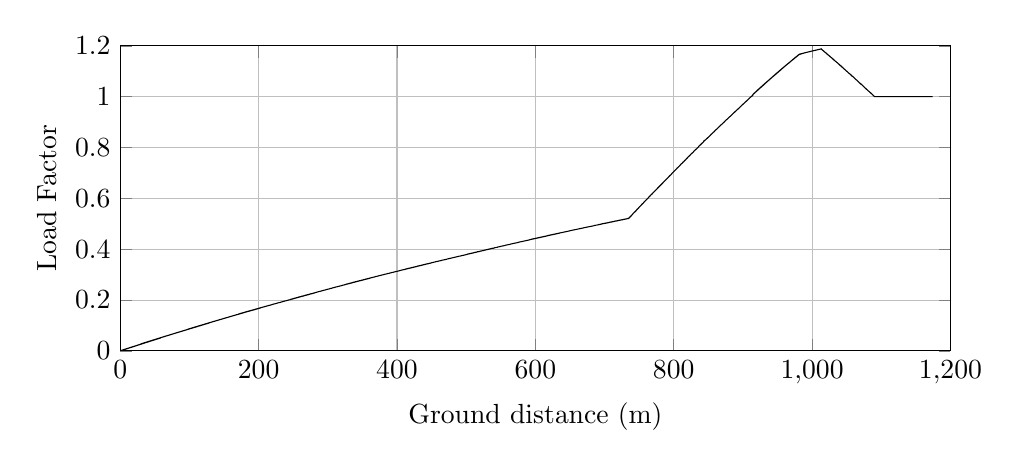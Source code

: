 %LoadFactor_vs_GroundDistance
\begin{tikzpicture}

\begin{axis}[
width=\textwidth,
height=0.45\textwidth,
scaled ticks=false, tick label style={/pgf/number format/fixed},
xmin=0.0,
xmax=1200,
xlabel={Ground distance (m)},
xmajorgrids,
ymin=0.0,
ymax=1.2,
ylabel={Load Factor },
ytick={0,0.2,0.4,0.6,0.8,1,1.2},
ymajorgrids,
legend style={at={(1.03,0.5)},anchor=west,draw=black,fill=white,legend cell align=left}
]

\addplot [
color=black,
solid
]
table[row sep=crcr]{
1.373E-8	1.272E-11\\
1.749E-7	1.62E-10\\
1.441E-6	1.335E-9\\
6.603E-5	6.117E-8\\
2.274E-4	2.107E-7\\
4.875E-4	4.516E-7\\
8.442E-4	7.82E-7\\
0.001	1.203E-6\\
0.002	1.712E-6\\
0.002	2.306E-6\\
0.003	2.991E-6\\
0.004	3.746E-6\\
0.005	4.606E-6\\
0.006	5.55E-6\\
0.007	6.587E-6\\
0.008	7.723E-6\\
0.01	8.952E-6\\
0.011	1.028E-5\\
0.013	1.169E-5\\
0.014	1.315E-5\\
0.016	1.474E-5\\
0.018	1.642E-5\\
0.02	1.817E-5\\
0.022	2.005E-5\\
0.024	2.201E-5\\
0.026	2.404E-5\\
0.028	2.618E-5\\
0.031	2.841E-5\\
0.033	3.07E-5\\
0.036	3.31E-5\\
0.038	3.559E-5\\
0.041	3.813E-5\\
0.044	4.077E-5\\
0.047	4.353E-5\\
0.05	4.642E-5\\
0.053	4.937E-5\\
0.057	5.245E-5\\
0.06	5.556E-5\\
0.063	5.88E-5\\
0.067	6.216E-5\\
0.071	6.56E-5\\
0.075	6.912E-5\\
0.079	7.275E-5\\
0.083	7.642E-5\\
0.087	8.02E-5\\
0.091	8.413E-5\\
0.095	8.815E-5\\
0.1	9.225E-5\\
0.104	9.642E-5\\
0.109	1.007E-4\\
0.114	1.051E-4\\
0.118	1.096E-4\\
0.123	1.142E-4\\
0.128	1.188E-4\\
0.133	1.235E-4\\
0.139	1.283E-4\\
0.144	1.334E-4\\
0.15	1.385E-4\\
0.155	1.436E-4\\
0.161	1.488E-4\\
0.167	1.543E-4\\
0.172	1.597E-4\\
0.178	1.653E-4\\
0.185	1.71E-4\\
0.191	1.768E-4\\
0.197	1.826E-4\\
0.204	1.884E-4\\
0.21	1.946E-4\\
0.217	2.008E-4\\
0.224	2.07E-4\\
0.23	2.133E-4\\
0.237	2.198E-4\\
0.244	2.264E-4\\
0.252	2.33E-4\\
0.259	2.399E-4\\
0.266	2.467E-4\\
0.274	2.536E-4\\
0.282	2.607E-4\\
0.289	2.679E-4\\
0.297	2.754E-4\\
0.305	2.828E-4\\
0.314	2.904E-4\\
0.322	2.981E-4\\
0.331	3.06E-4\\
0.339	3.137E-4\\
0.348	3.217E-4\\
0.356	3.298E-4\\
0.365	3.381E-4\\
0.374	3.464E-4\\
0.384	3.549E-4\\
0.393	3.634E-4\\
0.402	3.721E-4\\
0.412	3.809E-4\\
0.421	3.899E-4\\
0.431	3.988E-4\\
0.441	4.08E-4\\
0.451	4.174E-4\\
0.461	4.268E-4\\
0.472	4.364E-4\\
0.482	4.459E-4\\
0.492	4.554E-4\\
0.503	4.652E-4\\
0.514	4.753E-4\\
0.524	4.852E-4\\
0.536	4.955E-4\\
0.547	5.058E-4\\
0.558	5.163E-4\\
0.569	5.267E-4\\
0.581	5.375E-4\\
0.592	5.48E-4\\
0.604	5.589E-4\\
0.616	5.699E-4\\
0.628	5.81E-4\\
0.64	5.924E-4\\
0.653	6.036E-4\\
0.665	6.151E-4\\
0.677	6.265E-4\\
0.69	6.383E-4\\
0.703	6.504E-4\\
0.716	6.622E-4\\
0.729	6.743E-4\\
0.742	6.865E-4\\
0.756	6.994E-4\\
0.77	7.117E-4\\
0.783	7.243E-4\\
0.797	7.369E-4\\
0.811	7.498E-4\\
0.825	7.629E-4\\
0.839	7.758E-4\\
0.853	7.889E-4\\
0.868	8.023E-4\\
0.882	8.158E-4\\
0.898	8.3E-4\\
0.913	8.445E-4\\
0.929	8.586E-4\\
0.944	8.727E-4\\
0.96	8.873E-4\\
0.976	9.02E-4\\
0.992	9.168E-4\\
1.008	9.317E-4\\
1.025	9.47E-4\\
1.041	9.618E-4\\
1.057	9.77E-4\\
1.074	9.922E-4\\
1.09	0.001\\
1.107	0.001\\
1.124	0.001\\
1.142	0.001\\
1.159	0.001\\
1.176	0.001\\
1.194	0.001\\
1.212	0.001\\
1.23	0.001\\
1.248	0.001\\
1.266	0.001\\
1.285	0.001\\
1.304	0.001\\
1.323	0.001\\
1.341	0.001\\
1.361	0.001\\
1.38	0.001\\
1.399	0.001\\
1.419	0.001\\
1.439	0.001\\
1.459	0.001\\
1.479	0.001\\
1.499	0.001\\
1.52	0.001\\
1.54	0.001\\
1.56	0.001\\
1.581	0.001\\
1.602	0.001\\
1.624	0.001\\
1.645	0.002\\
1.666	0.002\\
1.689	0.002\\
1.711	0.002\\
1.733	0.002\\
1.755	0.002\\
1.778	0.002\\
1.8	0.002\\
1.824	0.002\\
1.846	0.002\\
1.87	0.002\\
1.893	0.002\\
1.918	0.002\\
1.942	0.002\\
1.966	0.002\\
1.99	0.002\\
2.015	0.002\\
2.039	0.002\\
2.065	0.002\\
2.09	0.002\\
2.116	0.002\\
2.141	0.002\\
2.167	0.002\\
2.193	0.002\\
2.219	0.002\\
2.245	0.002\\
2.271	0.002\\
2.298	0.002\\
2.325	0.002\\
2.351	0.002\\
2.379	0.002\\
2.406	0.002\\
2.434	0.002\\
2.462	0.002\\
2.491	0.002\\
2.519	0.002\\
2.547	0.002\\
2.576	0.002\\
2.605	0.002\\
2.635	0.002\\
2.663	0.002\\
2.693	0.002\\
2.723	0.003\\
2.753	0.003\\
2.783	0.003\\
2.814	0.003\\
2.844	0.003\\
2.875	0.003\\
2.906	0.003\\
2.937	0.003\\
2.968	0.003\\
3.0	0.003\\
3.031	0.003\\
3.063	0.003\\
3.097	0.003\\
3.129	0.003\\
3.162	0.003\\
3.195	0.003\\
3.227	0.003\\
3.261	0.003\\
3.294	0.003\\
3.328	0.003\\
3.363	0.003\\
3.397	0.003\\
3.431	0.003\\
3.464	0.003\\
3.499	0.003\\
3.534	0.003\\
3.57	0.003\\
3.605	0.003\\
3.641	0.003\\
3.678	0.003\\
3.713	0.003\\
3.75	0.003\\
3.787	0.003\\
3.825	0.004\\
3.862	0.004\\
3.9	0.004\\
3.937	0.004\\
3.976	0.004\\
4.015	0.004\\
4.053	0.004\\
4.093	0.004\\
4.133	0.004\\
4.172	0.004\\
4.211	0.004\\
4.253	0.004\\
4.293	0.004\\
4.333	0.004\\
4.373	0.004\\
4.414	0.004\\
4.456	0.004\\
4.497	0.004\\
4.538	0.004\\
4.58	0.004\\
4.622	0.004\\
4.664	0.004\\
4.706	0.004\\
4.748	0.004\\
4.791	0.004\\
4.836	0.004\\
4.88	0.004\\
4.923	0.005\\
4.968	0.005\\
5.013	0.005\\
5.058	0.005\\
5.103	0.005\\
5.149	0.005\\
5.194	0.005\\
5.241	0.005\\
5.287	0.005\\
5.333	0.005\\
5.38	0.005\\
5.426	0.005\\
5.473	0.005\\
5.522	0.005\\
5.57	0.005\\
5.618	0.005\\
5.666	0.005\\
5.715	0.005\\
5.763	0.005\\
5.813	0.005\\
5.862	0.005\\
5.912	0.005\\
5.962	0.005\\
6.013	0.006\\
6.063	0.006\\
6.114	0.006\\
6.165	0.006\\
6.216	0.006\\
6.268	0.006\\
6.32	0.006\\
6.374	0.006\\
6.426	0.006\\
6.479	0.006\\
6.532	0.006\\
6.586	0.006\\
6.641	0.006\\
6.695	0.006\\
6.75	0.006\\
6.804	0.006\\
6.86	0.006\\
6.917	0.006\\
6.973	0.006\\
7.03	0.006\\
7.087	0.006\\
7.144	0.007\\
7.202	0.007\\
7.26	0.007\\
7.318	0.007\\
7.377	0.007\\
7.435	0.007\\
7.494	0.007\\
7.553	0.007\\
7.613	0.007\\
7.673	0.007\\
7.733	0.007\\
7.796	0.007\\
7.856	0.007\\
7.918	0.007\\
7.98	0.007\\
8.042	0.007\\
8.105	0.007\\
8.167	0.007\\
8.231	0.008\\
8.294	0.008\\
8.356	0.008\\
8.421	0.008\\
8.486	0.008\\
8.549	0.008\\
8.615	0.008\\
8.68	0.008\\
8.745	0.008\\
8.813	0.008\\
8.88	0.008\\
8.947	0.008\\
9.013	0.008\\
9.079	0.008\\
9.147	0.008\\
9.215	0.008\\
9.285	0.008\\
9.353	0.009\\
9.424	0.009\\
9.493	0.009\\
9.564	0.009\\
9.634	0.009\\
9.706	0.009\\
9.776	0.009\\
9.847	0.009\\
9.918	0.009\\
9.989	0.009\\
10.06	0.009\\
10.133	0.009\\
10.205	0.009\\
10.278	0.009\\
10.353	0.009\\
10.427	0.009\\
10.502	0.01\\
10.577	0.01\\
10.653	0.01\\
10.729	0.01\\
10.805	0.01\\
10.882	0.01\\
10.958	0.01\\
11.036	0.01\\
11.113	0.01\\
11.192	0.01\\
11.27	0.01\\
11.35	0.01\\
11.429	0.01\\
11.508	0.01\\
11.587	0.011\\
11.669	0.011\\
11.75	0.011\\
11.83	0.011\\
11.91	0.011\\
11.991	0.011\\
12.073	0.011\\
12.155	0.011\\
12.237	0.011\\
12.32	0.011\\
12.407	0.011\\
12.49	0.011\\
12.574	0.011\\
12.661	0.012\\
12.747	0.012\\
12.832	0.012\\
12.919	0.012\\
13.005	0.012\\
13.092	0.012\\
13.18	0.012\\
13.269	0.012\\
13.358	0.012\\
13.448	0.012\\
13.538	0.012\\
13.627	0.012\\
13.718	0.012\\
13.809	0.013\\
13.899	0.013\\
13.992	0.013\\
14.086	0.013\\
14.179	0.013\\
14.272	0.013\\
14.368	0.013\\
14.459	0.013\\
14.555	0.013\\
14.649	0.013\\
14.744	0.013\\
14.84	0.013\\
14.933	0.014\\
15.027	0.014\\
15.123	0.014\\
15.222	0.014\\
15.321	0.014\\
15.418	0.014\\
15.516	0.014\\
15.613	0.014\\
15.711	0.014\\
15.811	0.014\\
15.914	0.014\\
16.013	0.014\\
16.112	0.015\\
16.216	0.015\\
16.319	0.015\\
16.421	0.015\\
16.522	0.015\\
16.626	0.015\\
16.727	0.015\\
16.83	0.015\\
16.935	0.015\\
17.038	0.015\\
17.146	0.016\\
17.252	0.016\\
17.357	0.016\\
17.464	0.016\\
17.572	0.016\\
17.68	0.016\\
17.79	0.016\\
17.9	0.016\\
18.01	0.016\\
18.121	0.016\\
18.232	0.016\\
18.343	0.017\\
18.455	0.017\\
18.566	0.017\\
18.678	0.017\\
18.79	0.017\\
18.902	0.017\\
19.018	0.017\\
19.131	0.017\\
19.248	0.017\\
19.362	0.017\\
19.478	0.018\\
19.596	0.018\\
19.711	0.018\\
19.828	0.018\\
19.945	0.018\\
20.062	0.018\\
20.179	0.018\\
20.297	0.018\\
20.417	0.018\\
20.537	0.019\\
20.655	0.019\\
20.777	0.019\\
20.897	0.019\\
21.017	0.019\\
21.139	0.019\\
21.261	0.019\\
21.383	0.019\\
21.506	0.019\\
21.631	0.019\\
21.756	0.02\\
21.88	0.02\\
22.006	0.02\\
22.13	0.02\\
22.257	0.02\\
22.384	0.02\\
22.509	0.02\\
22.636	0.02\\
22.764	0.021\\
22.891	0.021\\
23.022	0.021\\
23.15	0.021\\
23.279	0.021\\
23.409	0.021\\
23.539	0.021\\
23.671	0.021\\
23.803	0.021\\
23.935	0.022\\
24.067	0.022\\
24.199	0.022\\
24.329	0.022\\
24.462	0.022\\
24.595	0.022\\
24.728	0.022\\
24.862	0.022\\
24.995	0.022\\
25.128	0.023\\
25.265	0.023\\
25.401	0.023\\
25.536	0.023\\
25.674	0.023\\
25.808	0.023\\
25.835	0.023\\
25.838	0.023\\
25.842	0.023\\
25.855	0.023\\
25.893	0.023\\
25.973	0.023\\
26.096	0.023\\
26.224	0.024\\
26.353	0.024\\
26.482	0.024\\
26.611	0.024\\
26.74	0.024\\
26.872	0.024\\
27.003	0.024\\
27.136	0.024\\
27.266	0.024\\
27.399	0.025\\
27.531	0.025\\
27.664	0.025\\
27.799	0.025\\
27.932	0.025\\
28.068	0.025\\
28.203	0.025\\
28.34	0.025\\
28.477	0.026\\
28.618	0.026\\
28.754	0.026\\
28.893	0.026\\
29.032	0.026\\
29.171	0.026\\
29.312	0.026\\
29.454	0.026\\
29.595	0.027\\
29.738	0.027\\
29.879	0.027\\
30.021	0.027\\
30.167	0.027\\
30.308	0.027\\
30.453	0.027\\
30.598	0.027\\
30.743	0.028\\
30.889	0.028\\
31.035	0.028\\
31.181	0.028\\
31.328	0.028\\
31.477	0.028\\
31.627	0.028\\
31.774	0.028\\
31.925	0.029\\
32.076	0.029\\
32.226	0.029\\
32.379	0.029\\
32.529	0.029\\
32.682	0.029\\
32.836	0.029\\
32.99	0.03\\
33.146	0.03\\
33.301	0.03\\
33.455	0.03\\
33.611	0.03\\
33.769	0.03\\
33.926	0.03\\
34.084	0.031\\
34.242	0.031\\
34.403	0.031\\
34.562	0.031\\
34.722	0.031\\
34.881	0.031\\
35.041	0.031\\
35.203	0.032\\
35.365	0.032\\
35.529	0.032\\
35.691	0.032\\
35.853	0.032\\
36.015	0.032\\
36.181	0.032\\
36.344	0.033\\
36.511	0.033\\
36.676	0.033\\
36.842	0.033\\
37.008	0.033\\
37.173	0.033\\
37.34	0.033\\
37.509	0.034\\
37.679	0.034\\
37.845	0.034\\
38.017	0.034\\
38.185	0.034\\
38.358	0.034\\
38.528	0.034\\
38.7	0.035\\
38.872	0.035\\
39.042	0.035\\
39.214	0.035\\
39.387	0.035\\
39.559	0.035\\
39.735	0.036\\
39.909	0.036\\
40.085	0.036\\
40.259	0.036\\
40.433	0.036\\
40.61	0.036\\
40.787	0.036\\
40.966	0.037\\
41.141	0.037\\
41.319	0.037\\
41.496	0.037\\
41.674	0.037\\
41.852	0.037\\
42.031	0.038\\
42.213	0.038\\
42.394	0.038\\
42.575	0.038\\
42.755	0.038\\
42.938	0.038\\
43.12	0.038\\
43.303	0.039\\
43.487	0.039\\
43.672	0.039\\
43.857	0.039\\
44.04	0.039\\
44.224	0.039\\
44.412	0.04\\
44.598	0.04\\
44.785	0.04\\
44.973	0.04\\
45.161	0.04\\
45.349	0.04\\
45.536	0.041\\
45.725	0.041\\
45.914	0.041\\
46.102	0.041\\
46.294	0.041\\
46.485	0.041\\
46.677	0.042\\
46.87	0.042\\
47.063	0.042\\
47.253	0.042\\
47.445	0.042\\
47.639	0.042\\
47.834	0.043\\
48.025	0.043\\
48.219	0.043\\
48.415	0.043\\
48.61	0.043\\
48.807	0.043\\
49.001	0.044\\
49.2	0.044\\
49.394	0.044\\
49.592	0.044\\
49.791	0.044\\
49.991	0.044\\
50.19	0.045\\
50.388	0.045\\
50.592	0.045\\
50.795	0.045\\
50.995	0.045\\
51.198	0.046\\
51.4	0.046\\
51.599	0.046\\
51.802	0.046\\
52.002	0.046\\
52.206	0.046\\
52.408	0.047\\
52.614	0.047\\
52.822	0.047\\
53.031	0.047\\
53.238	0.047\\
53.445	0.047\\
53.652	0.048\\
53.86	0.048\\
54.068	0.048\\
54.279	0.048\\
54.487	0.048\\
54.699	0.049\\
54.91	0.049\\
55.122	0.049\\
55.333	0.049\\
55.545	0.049\\
55.756	0.049\\
55.968	0.05\\
56.182	0.05\\
56.394	0.05\\
56.61	0.05\\
56.826	0.05\\
57.04	0.051\\
57.257	0.051\\
57.474	0.051\\
57.694	0.051\\
57.912	0.051\\
58.13	0.051\\
58.349	0.052\\
58.568	0.052\\
58.788	0.052\\
59.011	0.052\\
59.234	0.052\\
59.456	0.053\\
59.68	0.053\\
59.903	0.053\\
60.125	0.053\\
60.349	0.053\\
60.572	0.054\\
60.796	0.054\\
61.022	0.054\\
61.251	0.054\\
61.478	0.054\\
61.708	0.055\\
61.937	0.055\\
62.167	0.055\\
62.396	0.055\\
62.628	0.055\\
62.861	0.056\\
63.091	0.056\\
63.322	0.056\\
63.555	0.056\\
63.787	0.056\\
64.023	0.057\\
64.257	0.057\\
64.491	0.057\\
64.728	0.057\\
64.966	0.057\\
65.201	0.058\\
65.44	0.058\\
65.677	0.058\\
65.917	0.058\\
66.157	0.058\\
66.397	0.059\\
66.638	0.059\\
66.878	0.059\\
67.123	0.059\\
67.368	0.059\\
67.611	0.06\\
67.858	0.06\\
68.103	0.06\\
68.352	0.06\\
68.601	0.06\\
68.849	0.061\\
69.098	0.061\\
69.349	0.061\\
69.598	0.061\\
69.849	0.061\\
70.105	0.062\\
70.356	0.062\\
70.609	0.062\\
70.863	0.062\\
71.118	0.063\\
71.373	0.063\\
71.629	0.063\\
71.885	0.063\\
72.143	0.063\\
72.403	0.064\\
72.662	0.064\\
72.923	0.064\\
73.187	0.064\\
73.452	0.065\\
73.718	0.065\\
73.979	0.065\\
74.245	0.065\\
74.51	0.065\\
74.778	0.066\\
75.048	0.066\\
75.317	0.066\\
75.587	0.066\\
75.857	0.067\\
76.13	0.067\\
76.403	0.067\\
76.68	0.067\\
76.954	0.067\\
77.229	0.068\\
77.507	0.068\\
77.783	0.068\\
78.062	0.068\\
78.339	0.069\\
78.622	0.069\\
78.905	0.069\\
79.187	0.069\\
79.47	0.07\\
79.758	0.07\\
80.044	0.07\\
80.334	0.07\\
80.623	0.071\\
80.913	0.071\\
81.205	0.071\\
81.497	0.071\\
81.792	0.072\\
82.085	0.072\\
82.379	0.072\\
82.676	0.072\\
82.975	0.073\\
83.273	0.073\\
83.572	0.073\\
83.874	0.073\\
84.175	0.074\\
84.477	0.074\\
84.781	0.074\\
85.088	0.074\\
85.394	0.075\\
85.698	0.075\\
86.01	0.075\\
86.317	0.075\\
86.629	0.076\\
86.94	0.076\\
87.257	0.076\\
87.57	0.076\\
87.881	0.077\\
88.2	0.077\\
88.519	0.077\\
88.835	0.077\\
89.159	0.078\\
89.478	0.078\\
89.802	0.078\\
90.126	0.079\\
90.45	0.079\\
90.778	0.079\\
91.105	0.079\\
91.438	0.08\\
91.767	0.08\\
92.094	0.08\\
92.425	0.08\\
92.758	0.081\\
93.097	0.081\\
93.431	0.081\\
93.768	0.082\\
94.104	0.082\\
94.436	0.082\\
94.773	0.082\\
95.108	0.083\\
95.447	0.083\\
95.785	0.083\\
96.123	0.084\\
96.464	0.084\\
96.807	0.084\\
97.147	0.084\\
97.488	0.085\\
97.831	0.085\\
98.17	0.085\\
98.511	0.086\\
98.854	0.086\\
99.192	0.086\\
99.534	0.086\\
99.872	0.087\\
100.213	0.087\\
100.553	0.087\\
100.895	0.088\\
101.237	0.088\\
101.58	0.088\\
101.918	0.088\\
102.262	0.089\\
102.605	0.089\\
102.942	0.089\\
103.281	0.089\\
103.62	0.09\\
103.954	0.09\\
104.292	0.09\\
104.631	0.091\\
104.967	0.091\\
105.305	0.091\\
105.642	0.091\\
105.977	0.092\\
106.314	0.092\\
106.649	0.092\\
106.98	0.093\\
107.315	0.093\\
107.381	0.093\\
107.388	0.093\\
107.395	0.093\\
107.399	0.093\\
107.402	0.093\\
107.405	0.093\\
107.419	0.093\\
107.478	0.093\\
107.637	0.093\\
107.957	0.093\\
108.257	0.094\\
108.56	0.094\\
108.862	0.094\\
109.167	0.094\\
109.472	0.095\\
109.78	0.095\\
110.091	0.095\\
110.401	0.095\\
110.713	0.096\\
111.029	0.096\\
111.347	0.096\\
111.665	0.096\\
111.986	0.097\\
112.308	0.097\\
112.635	0.097\\
112.963	0.098\\
113.288	0.098\\
113.618	0.098\\
113.946	0.098\\
114.279	0.099\\
114.613	0.099\\
114.948	0.099\\
115.286	0.099\\
115.625	0.1\\
115.965	0.1\\
116.306	0.1\\
116.651	0.101\\
116.999	0.101\\
117.343	0.101\\
117.69	0.101\\
118.041	0.102\\
118.393	0.102\\
118.748	0.102\\
119.105	0.103\\
119.467	0.103\\
119.827	0.103\\
120.19	0.103\\
120.552	0.104\\
120.918	0.104\\
121.287	0.104\\
121.655	0.105\\
122.025	0.105\\
122.393	0.105\\
122.766	0.106\\
123.139	0.106\\
123.513	0.106\\
123.886	0.107\\
124.257	0.107\\
124.632	0.107\\
125.007	0.107\\
125.38	0.108\\
125.755	0.108\\
126.135	0.108\\
126.513	0.109\\
126.895	0.109\\
127.273	0.109\\
127.65	0.11\\
128.031	0.11\\
128.408	0.11\\
128.788	0.111\\
129.168	0.111\\
129.551	0.111\\
129.928	0.112\\
130.308	0.112\\
130.688	0.112\\
131.067	0.112\\
131.447	0.113\\
131.826	0.113\\
132.205	0.113\\
132.585	0.114\\
132.965	0.114\\
133.344	0.114\\
133.726	0.115\\
134.105	0.115\\
134.485	0.115\\
134.863	0.116\\
135.24	0.116\\
135.621	0.116\\
136.0	0.116\\
136.38	0.117\\
136.761	0.117\\
137.14	0.117\\
137.518	0.118\\
137.898	0.118\\
138.275	0.118\\
138.654	0.119\\
139.035	0.119\\
139.413	0.119\\
139.794	0.12\\
140.174	0.12\\
140.549	0.12\\
140.928	0.12\\
141.305	0.121\\
141.683	0.121\\
142.061	0.121\\
142.44	0.122\\
142.817	0.122\\
143.192	0.122\\
143.573	0.123\\
143.949	0.123\\
144.326	0.123\\
144.704	0.124\\
145.083	0.124\\
145.462	0.124\\
145.838	0.124\\
146.215	0.125\\
146.593	0.125\\
146.973	0.125\\
147.355	0.126\\
147.734	0.126\\
148.114	0.126\\
148.493	0.127\\
148.871	0.127\\
149.254	0.127\\
149.633	0.128\\
150.015	0.128\\
150.394	0.128\\
150.777	0.128\\
151.156	0.129\\
151.535	0.129\\
151.919	0.129\\
152.3	0.13\\
152.684	0.13\\
153.067	0.13\\
153.451	0.131\\
153.835	0.131\\
154.216	0.131\\
154.601	0.132\\
154.984	0.132\\
155.368	0.132\\
155.752	0.132\\
156.136	0.133\\
156.522	0.133\\
156.905	0.133\\
157.292	0.134\\
157.678	0.134\\
158.063	0.134\\
158.451	0.135\\
158.838	0.135\\
159.227	0.135\\
159.615	0.136\\
160.004	0.136\\
160.396	0.136\\
160.785	0.137\\
161.175	0.137\\
161.567	0.137\\
161.961	0.137\\
162.35	0.138\\
162.743	0.138\\
163.136	0.138\\
163.532	0.139\\
163.925	0.139\\
164.32	0.139\\
164.716	0.14\\
165.112	0.14\\
165.507	0.14\\
165.907	0.141\\
166.306	0.141\\
166.706	0.141\\
167.104	0.142\\
167.502	0.142\\
167.901	0.142\\
168.3	0.143\\
168.702	0.143\\
169.106	0.143\\
169.508	0.143\\
169.91	0.144\\
170.313	0.144\\
170.716	0.144\\
171.12	0.145\\
171.525	0.145\\
171.93	0.145\\
172.337	0.146\\
172.743	0.146\\
173.151	0.146\\
173.559	0.147\\
173.966	0.147\\
174.378	0.147\\
174.787	0.148\\
175.201	0.148\\
175.611	0.148\\
176.021	0.149\\
176.433	0.149\\
176.848	0.149\\
177.263	0.15\\
177.678	0.15\\
178.09	0.15\\
178.508	0.151\\
178.925	0.151\\
179.343	0.151\\
179.763	0.152\\
180.184	0.152\\
180.604	0.152\\
181.026	0.153\\
181.448	0.153\\
181.873	0.153\\
182.295	0.154\\
182.721	0.154\\
183.148	0.154\\
183.576	0.155\\
184.006	0.155\\
184.435	0.155\\
184.864	0.156\\
185.295	0.156\\
185.726	0.156\\
186.159	0.157\\
186.595	0.157\\
187.033	0.157\\
187.47	0.158\\
187.906	0.158\\
188.347	0.158\\
188.787	0.159\\
189.228	0.159\\
189.671	0.159\\
190.114	0.16\\
190.558	0.16\\
191.003	0.16\\
191.449	0.161\\
191.897	0.161\\
192.346	0.161\\
192.799	0.162\\
193.251	0.162\\
193.702	0.162\\
194.156	0.163\\
194.612	0.163\\
195.067	0.163\\
195.526	0.164\\
195.984	0.164\\
196.445	0.165\\
196.906	0.165\\
197.37	0.165\\
197.835	0.166\\
198.303	0.166\\
198.773	0.166\\
199.241	0.167\\
199.711	0.167\\
200.183	0.167\\
200.657	0.168\\
201.133	0.168\\
201.613	0.169\\
202.096	0.169\\
202.575	0.169\\
203.058	0.17\\
203.541	0.17\\
204.027	0.17\\
204.515	0.171\\
205.002	0.171\\
205.494	0.172\\
205.986	0.172\\
206.48	0.172\\
206.976	0.173\\
207.475	0.173\\
207.981	0.173\\
208.485	0.174\\
208.99	0.174\\
209.498	0.175\\
210.007	0.175\\
210.517	0.175\\
211.033	0.176\\
211.547	0.176\\
212.065	0.177\\
212.589	0.177\\
213.114	0.177\\
213.638	0.178\\
214.167	0.178\\
214.697	0.179\\
215.23	0.179\\
215.769	0.179\\
216.306	0.18\\
216.851	0.18\\
217.4	0.181\\
217.946	0.181\\
218.502	0.181\\
219.056	0.182\\
219.616	0.182\\
220.18	0.183\\
220.752	0.183\\
221.32	0.184\\
221.892	0.184\\
222.469	0.185\\
223.054	0.185\\
223.635	0.185\\
224.223	0.186\\
224.82	0.186\\
225.414	0.187\\
226.008	0.187\\
226.606	0.188\\
227.218	0.188\\
227.825	0.189\\
228.438	0.189\\
229.056	0.19\\
229.674	0.19\\
230.295	0.19\\
230.919	0.191\\
231.541	0.191\\
232.164	0.192\\
232.79	0.192\\
233.416	0.193\\
234.035	0.193\\
234.655	0.194\\
235.272	0.194\\
235.889	0.195\\
236.505	0.195\\
237.125	0.196\\
237.737	0.196\\
238.35	0.197\\
238.961	0.197\\
239.566	0.197\\
240.174	0.198\\
240.775	0.198\\
241.376	0.199\\
241.971	0.199\\
242.559	0.2\\
243.149	0.2\\
243.736	0.201\\
244.318	0.201\\
244.899	0.201\\
245.478	0.202\\
246.051	0.202\\
246.624	0.203\\
247.196	0.203\\
247.764	0.204\\
248.333	0.204\\
248.897	0.204\\
249.458	0.205\\
250.016	0.205\\
250.574	0.206\\
251.134	0.206\\
251.685	0.207\\
252.231	0.207\\
252.78	0.207\\
253.328	0.208\\
253.871	0.208\\
254.413	0.209\\
254.521	0.209\\
254.839	0.209\\
254.861	0.209\\
254.878	0.209\\
254.893	0.209\\
254.906	0.209\\
254.92	0.209\\
254.925	0.209\\
254.931	0.209\\
254.963	0.209\\
255.068	0.209\\
255.368	0.209\\
255.853	0.21\\
256.33	0.21\\
256.808	0.21\\
257.291	0.211\\
257.777	0.211\\
258.265	0.212\\
258.756	0.212\\
259.248	0.212\\
259.744	0.213\\
260.242	0.213\\
260.743	0.213\\
261.247	0.214\\
261.755	0.214\\
262.267	0.215\\
262.781	0.215\\
263.295	0.215\\
263.813	0.216\\
264.337	0.216\\
264.863	0.216\\
265.398	0.217\\
265.934	0.217\\
266.471	0.218\\
267.011	0.218\\
267.554	0.219\\
268.103	0.219\\
268.657	0.219\\
269.213	0.22\\
269.78	0.22\\
270.343	0.221\\
270.915	0.221\\
271.488	0.221\\
272.064	0.222\\
272.648	0.222\\
273.24	0.223\\
273.833	0.223\\
274.432	0.224\\
275.033	0.224\\
275.643	0.225\\
276.251	0.225\\
276.869	0.225\\
277.492	0.226\\
278.113	0.226\\
278.743	0.227\\
279.374	0.227\\
280.008	0.228\\
280.642	0.228\\
281.283	0.229\\
281.923	0.229\\
282.568	0.23\\
283.213	0.23\\
283.854	0.231\\
284.493	0.231\\
285.137	0.232\\
285.776	0.232\\
286.416	0.233\\
287.051	0.233\\
287.682	0.234\\
288.315	0.234\\
288.944	0.234\\
289.573	0.235\\
290.199	0.235\\
290.819	0.236\\
291.444	0.236\\
292.063	0.237\\
292.68	0.237\\
293.295	0.238\\
293.905	0.238\\
294.519	0.239\\
295.124	0.239\\
295.729	0.239\\
296.333	0.24\\
296.935	0.24\\
297.537	0.241\\
298.136	0.241\\
298.732	0.242\\
299.327	0.242\\
299.922	0.243\\
300.512	0.243\\
301.101	0.243\\
301.686	0.244\\
302.275	0.244\\
302.859	0.245\\
303.444	0.245\\
304.029	0.246\\
304.612	0.246\\
305.194	0.246\\
305.776	0.247\\
306.358	0.247\\
306.938	0.248\\
307.514	0.248\\
308.091	0.249\\
308.668	0.249\\
309.24	0.249\\
309.815	0.25\\
310.389	0.25\\
310.958	0.251\\
311.53	0.251\\
312.104	0.252\\
312.678	0.252\\
313.247	0.252\\
313.814	0.253\\
314.385	0.253\\
314.953	0.254\\
315.524	0.254\\
316.096	0.254\\
316.664	0.255\\
317.232	0.255\\
317.801	0.256\\
318.37	0.256\\
318.937	0.256\\
319.507	0.257\\
320.074	0.257\\
320.64	0.258\\
321.204	0.258\\
321.772	0.259\\
322.338	0.259\\
322.905	0.259\\
323.472	0.26\\
324.037	0.26\\
324.604	0.261\\
325.169	0.261\\
325.737	0.261\\
326.3	0.262\\
326.865	0.262\\
327.431	0.263\\
327.997	0.263\\
328.561	0.263\\
329.127	0.264\\
329.691	0.264\\
330.257	0.265\\
330.826	0.265\\
331.394	0.265\\
331.961	0.266\\
332.526	0.266\\
333.094	0.267\\
333.663	0.267\\
334.231	0.267\\
334.799	0.268\\
335.368	0.268\\
335.939	0.269\\
336.507	0.269\\
337.076	0.27\\
337.646	0.27\\
338.213	0.27\\
338.786	0.271\\
339.355	0.271\\
339.926	0.272\\
340.498	0.272\\
341.071	0.272\\
341.645	0.273\\
342.22	0.273\\
342.791	0.274\\
343.365	0.274\\
343.938	0.274\\
344.513	0.275\\
345.087	0.275\\
345.661	0.276\\
346.237	0.276\\
346.813	0.276\\
347.39	0.277\\
347.967	0.277\\
348.545	0.278\\
349.124	0.278\\
349.707	0.278\\
350.285	0.279\\
350.866	0.279\\
351.448	0.28\\
352.03	0.28\\
352.612	0.281\\
353.195	0.281\\
353.776	0.281\\
354.361	0.282\\
354.946	0.282\\
355.532	0.283\\
356.121	0.283\\
356.707	0.283\\
357.291	0.284\\
357.881	0.284\\
358.47	0.285\\
359.061	0.285\\
359.652	0.285\\
360.245	0.286\\
360.836	0.286\\
361.432	0.287\\
362.024	0.287\\
362.619	0.288\\
363.214	0.288\\
363.812	0.288\\
364.41	0.289\\
365.006	0.289\\
365.604	0.29\\
366.204	0.29\\
366.806	0.29\\
367.407	0.291\\
368.009	0.291\\
368.614	0.292\\
369.221	0.292\\
369.825	0.293\\
370.433	0.293\\
371.043	0.293\\
371.651	0.294\\
372.259	0.294\\
372.867	0.295\\
373.475	0.295\\
374.088	0.296\\
374.701	0.296\\
375.315	0.296\\
375.93	0.297\\
376.547	0.297\\
377.166	0.298\\
377.787	0.298\\
378.405	0.299\\
379.028	0.299\\
379.654	0.299\\
380.281	0.3\\
380.909	0.3\\
381.534	0.301\\
382.164	0.301\\
382.791	0.302\\
383.419	0.302\\
384.053	0.302\\
384.685	0.303\\
385.32	0.303\\
385.955	0.304\\
386.592	0.304\\
387.229	0.305\\
387.872	0.305\\
388.515	0.305\\
389.156	0.306\\
389.8	0.306\\
390.446	0.307\\
391.096	0.307\\
391.743	0.308\\
392.393	0.308\\
393.048	0.309\\
393.706	0.309\\
394.361	0.309\\
395.021	0.31\\
395.678	0.31\\
396.343	0.311\\
397.006	0.311\\
397.672	0.312\\
398.34	0.312\\
399.008	0.313\\
399.68	0.313\\
400.355	0.313\\
401.03	0.314\\
401.704	0.314\\
402.39	0.315\\
403.072	0.315\\
403.76	0.316\\
404.448	0.316\\
405.134	0.317\\
405.822	0.317\\
406.516	0.318\\
407.209	0.318\\
407.905	0.319\\
408.608	0.319\\
409.309	0.32\\
410.016	0.32\\
410.722	0.32\\
411.429	0.321\\
412.145	0.321\\
412.859	0.322\\
413.576	0.322\\
414.296	0.323\\
415.02	0.323\\
415.752	0.324\\
416.482	0.324\\
417.217	0.325\\
417.956	0.325\\
418.701	0.326\\
419.447	0.326\\
420.197	0.327\\
420.949	0.327\\
421.707	0.328\\
422.465	0.328\\
423.228	0.329\\
424.001	0.329\\
424.775	0.33\\
425.553	0.33\\
426.336	0.331\\
427.124	0.331\\
427.92	0.332\\
428.716	0.332\\
429.524	0.333\\
430.33	0.334\\
431.143	0.334\\
431.964	0.335\\
432.788	0.335\\
433.616	0.336\\
434.457	0.336\\
435.306	0.337\\
436.159	0.337\\
437.026	0.338\\
437.903	0.339\\
438.786	0.339\\
439.67	0.34\\
440.568	0.34\\
441.482	0.341\\
442.4	0.342\\
443.332	0.342\\
444.275	0.343\\
445.219	0.343\\
446.189	0.344\\
447.165	0.345\\
448.142	0.345\\
449.128	0.346\\
450.127	0.347\\
451.123	0.347\\
452.127	0.348\\
453.122	0.349\\
454.124	0.349\\
455.107	0.35\\
456.091	0.351\\
457.06	0.351\\
458.026	0.352\\
458.981	0.352\\
459.92	0.353\\
460.845	0.354\\
461.761	0.354\\
462.68	0.355\\
463.584	0.355\\
464.475	0.356\\
465.363	0.357\\
466.243	0.357\\
467.111	0.358\\
467.973	0.358\\
468.829	0.359\\
469.681	0.359\\
470.525	0.36\\
471.365	0.36\\
472.197	0.361\\
473.024	0.362\\
473.845	0.362\\
474.659	0.363\\
475.469	0.363\\
476.277	0.364\\
477.08	0.364\\
477.88	0.365\\
478.672	0.365\\
479.461	0.366\\
480.25	0.366\\
481.033	0.367\\
481.812	0.367\\
482.591	0.368\\
483.363	0.368\\
484.136	0.369\\
484.898	0.369\\
485.662	0.37\\
486.423	0.37\\
487.181	0.371\\
487.936	0.371\\
488.086	0.371\\
488.512	0.372\\
488.52	0.372\\
488.529	0.372\\
488.572	0.372\\
488.733	0.372\\
489.183	0.372\\
489.922	0.373\\
490.664	0.373\\
491.411	0.373\\
492.159	0.374\\
492.912	0.374\\
493.667	0.375\\
494.43	0.375\\
495.195	0.376\\
495.965	0.376\\
496.743	0.377\\
497.526	0.377\\
498.311	0.378\\
499.102	0.378\\
499.9	0.379\\
500.702	0.379\\
501.509	0.38\\
502.32	0.381\\
503.141	0.381\\
503.968	0.382\\
504.799	0.382\\
505.634	0.383\\
506.479	0.383\\
507.329	0.384\\
508.189	0.384\\
509.057	0.385\\
509.93	0.385\\
510.816	0.386\\
511.706	0.387\\
512.604	0.387\\
513.512	0.388\\
514.429	0.388\\
515.36	0.389\\
516.3	0.39\\
517.253	0.39\\
518.211	0.391\\
519.181	0.391\\
520.162	0.392\\
521.152	0.393\\
522.154	0.393\\
523.163	0.394\\
524.186	0.395\\
525.216	0.395\\
526.25	0.396\\
527.288	0.397\\
528.326	0.397\\
529.362	0.398\\
530.399	0.399\\
531.429	0.399\\
532.459	0.4\\
533.48	0.401\\
534.489	0.401\\
535.499	0.402\\
536.499	0.403\\
537.495	0.403\\
538.486	0.404\\
539.464	0.404\\
540.441	0.405\\
541.407	0.406\\
542.368	0.406\\
543.325	0.407\\
544.273	0.407\\
545.216	0.408\\
546.152	0.409\\
547.086	0.409\\
548.017	0.41\\
548.941	0.41\\
549.861	0.411\\
550.776	0.412\\
551.686	0.412\\
552.591	0.413\\
553.493	0.413\\
554.394	0.414\\
555.291	0.414\\
556.181	0.415\\
557.076	0.416\\
557.966	0.416\\
558.851	0.417\\
559.732	0.417\\
560.612	0.418\\
561.492	0.418\\
562.368	0.419\\
563.243	0.419\\
564.116	0.42\\
564.987	0.421\\
565.856	0.421\\
566.724	0.422\\
567.584	0.422\\
568.448	0.423\\
569.311	0.423\\
570.17	0.424\\
571.035	0.424\\
571.894	0.425\\
572.754	0.425\\
573.611	0.426\\
574.465	0.426\\
575.318	0.427\\
576.17	0.428\\
577.021	0.428\\
577.868	0.429\\
578.718	0.429\\
579.57	0.43\\
580.416	0.43\\
581.267	0.431\\
582.113	0.431\\
582.959	0.432\\
583.806	0.432\\
584.654	0.433\\
585.495	0.433\\
586.342	0.434\\
587.186	0.434\\
588.027	0.435\\
588.873	0.435\\
589.717	0.436\\
590.559	0.436\\
591.4	0.437\\
592.244	0.438\\
593.085	0.438\\
593.928	0.439\\
594.768	0.439\\
595.61	0.44\\
596.451	0.44\\
597.292	0.441\\
598.135	0.441\\
598.971	0.442\\
599.812	0.442\\
600.649	0.443\\
601.492	0.443\\
602.332	0.444\\
603.174	0.444\\
604.015	0.445\\
604.856	0.445\\
605.699	0.446\\
606.54	0.446\\
607.381	0.447\\
608.228	0.447\\
609.072	0.448\\
609.914	0.448\\
610.757	0.449\\
611.597	0.449\\
612.44	0.45\\
613.285	0.45\\
614.126	0.451\\
614.966	0.451\\
615.809	0.452\\
616.651	0.452\\
617.498	0.453\\
618.341	0.454\\
619.185	0.454\\
620.033	0.455\\
620.882	0.455\\
621.728	0.456\\
622.575	0.456\\
623.421	0.457\\
624.272	0.457\\
625.12	0.458\\
625.971	0.458\\
626.824	0.459\\
627.673	0.459\\
628.527	0.46\\
629.38	0.46\\
630.233	0.461\\
631.086	0.461\\
631.941	0.462\\
632.795	0.462\\
633.652	0.463\\
634.511	0.463\\
635.367	0.464\\
636.229	0.464\\
637.086	0.465\\
637.946	0.465\\
638.805	0.466\\
639.667	0.466\\
640.534	0.467\\
641.397	0.467\\
642.26	0.468\\
643.128	0.468\\
643.996	0.469\\
644.864	0.469\\
645.731	0.47\\
646.599	0.47\\
647.465	0.471\\
648.335	0.471\\
649.208	0.472\\
650.084	0.473\\
650.955	0.473\\
651.828	0.474\\
652.703	0.474\\
653.581	0.475\\
654.463	0.475\\
655.344	0.476\\
656.224	0.476\\
657.104	0.477\\
657.987	0.477\\
658.867	0.478\\
659.758	0.478\\
660.644	0.479\\
661.531	0.479\\
662.42	0.48\\
663.309	0.48\\
664.206	0.481\\
665.101	0.481\\
666.001	0.482\\
666.898	0.482\\
667.797	0.483\\
668.697	0.483\\
669.598	0.484\\
670.501	0.485\\
671.4	0.485\\
672.305	0.486\\
673.207	0.486\\
674.116	0.487\\
675.03	0.487\\
675.943	0.488\\
676.855	0.488\\
677.771	0.489\\
678.689	0.489\\
679.606	0.49\\
680.523	0.49\\
681.449	0.491\\
682.371	0.491\\
683.298	0.492\\
684.227	0.492\\
685.157	0.493\\
686.088	0.494\\
687.024	0.494\\
687.959	0.495\\
688.901	0.495\\
689.843	0.496\\
690.786	0.496\\
691.726	0.497\\
692.669	0.497\\
693.615	0.498\\
694.562	0.498\\
695.51	0.499\\
696.464	0.5\\
697.416	0.5\\
698.371	0.501\\
699.328	0.501\\
700.292	0.502\\
701.253	0.502\\
702.225	0.503\\
703.192	0.503\\
704.161	0.504\\
705.135	0.504\\
706.113	0.505\\
707.091	0.506\\
708.073	0.506\\
709.063	0.507\\
710.053	0.507\\
711.046	0.508\\
712.041	0.508\\
713.038	0.509\\
714.037	0.51\\
715.038	0.51\\
716.043	0.511\\
717.046	0.511\\
718.059	0.512\\
719.071	0.512\\
720.09	0.513\\
721.108	0.514\\
722.133	0.514\\
723.162	0.515\\
724.187	0.515\\
725.218	0.516\\
726.257	0.516\\
727.299	0.517\\
728.345	0.518\\
729.388	0.518\\
730.444	0.519\\
731.504	0.519\\
732.566	0.52\\
733.633	0.521\\
733.821	0.521\\
734.706	0.521\\
735.78	0.524\\
736.86	0.527\\
737.947	0.53\\
739.042	0.533\\
740.138	0.536\\
741.242	0.54\\
742.345	0.543\\
743.461	0.546\\
744.578	0.549\\
745.702	0.552\\
746.831	0.556\\
747.966	0.559\\
749.11	0.562\\
750.259	0.566\\
751.419	0.569\\
752.59	0.572\\
753.761	0.576\\
754.939	0.579\\
756.123	0.582\\
757.324	0.586\\
758.533	0.589\\
759.746	0.593\\
760.971	0.596\\
762.207	0.599\\
763.449	0.603\\
764.709	0.607\\
765.974	0.61\\
767.254	0.614\\
768.545	0.617\\
769.853	0.621\\
771.174	0.625\\
772.514	0.628\\
773.87	0.632\\
775.24	0.636\\
776.641	0.64\\
778.064	0.644\\
779.515	0.648\\
780.981	0.652\\
782.477	0.656\\
783.996	0.66\\
785.542	0.665\\
787.114	0.669\\
788.699	0.673\\
790.29	0.678\\
791.885	0.682\\
793.465	0.687\\
795.029	0.691\\
796.566	0.695\\
798.074	0.7\\
799.56	0.704\\
801.021	0.708\\
802.46	0.712\\
803.885	0.716\\
805.285	0.72\\
806.663	0.723\\
808.021	0.727\\
809.363	0.731\\
810.694	0.735\\
812.015	0.738\\
813.321	0.742\\
814.613	0.745\\
815.893	0.749\\
817.16	0.752\\
818.421	0.756\\
819.673	0.759\\
820.915	0.763\\
822.147	0.766\\
823.368	0.769\\
824.584	0.773\\
825.798	0.776\\
827.003	0.779\\
828.202	0.782\\
829.389	0.786\\
830.567	0.789\\
831.746	0.792\\
832.919	0.795\\
834.087	0.798\\
835.25	0.801\\
836.401	0.805\\
837.55	0.808\\
838.697	0.811\\
839.836	0.814\\
840.97	0.817\\
842.099	0.82\\
843.222	0.823\\
843.447	0.825\\
843.6	0.826\\
844.098	0.826\\
844.143	0.827\\
844.154	0.827\\
844.165	0.827\\
844.232	0.827\\
844.517	0.828\\
845.55	0.829\\
846.703	0.832\\
847.861	0.835\\
849.03	0.838\\
850.198	0.841\\
851.384	0.844\\
852.572	0.847\\
853.766	0.851\\
854.97	0.854\\
856.182	0.857\\
857.4	0.86\\
858.633	0.863\\
859.869	0.867\\
861.12	0.87\\
862.378	0.873\\
863.652	0.876\\
864.937	0.88\\
866.229	0.883\\
867.533	0.887\\
868.846	0.89\\
870.186	0.893\\
871.535	0.897\\
872.894	0.9\\
874.269	0.904\\
875.667	0.908\\
877.078	0.911\\
878.505	0.915\\
879.961	0.919\\
881.43	0.922\\
882.919	0.926\\
884.428	0.93\\
885.961	0.934\\
887.517	0.938\\
889.083	0.942\\
890.677	0.946\\
892.295	0.95\\
893.92	0.954\\
895.552	0.958\\
897.182	0.963\\
898.802	0.967\\
900.424	0.971\\
902.04	0.975\\
903.639	0.979\\
905.214	0.983\\
906.776	0.987\\
908.324	0.991\\
909.859	0.995\\
911.373	0.999\\
912.871	1.002\\
914.353	1.006\\
914.576	1.009\\
914.8	1.009\\
915.022	1.01\\
915.243	1.011\\
915.449	1.011\\
915.666	1.012\\
915.889	1.012\\
916.11	1.013\\
916.331	1.013\\
916.524	1.014\\
916.712	1.014\\
916.929	1.015\\
917.15	1.015\\
917.375	1.016\\
917.598	1.016\\
917.82	1.017\\
918.042	1.018\\
918.267	1.018\\
918.492	1.019\\
918.711	1.019\\
918.929	1.02\\
919.151	1.02\\
919.375	1.021\\
919.588	1.021\\
919.812	1.022\\
920.035	1.022\\
920.247	1.023\\
920.463	1.024\\
920.685	1.024\\
920.912	1.025\\
921.137	1.025\\
921.356	1.026\\
921.58	1.026\\
921.801	1.027\\
922.024	1.027\\
922.236	1.028\\
922.462	1.028\\
922.686	1.029\\
922.91	1.03\\
923.137	1.03\\
923.357	1.031\\
923.581	1.031\\
923.808	1.032\\
924.035	1.032\\
924.262	1.033\\
924.487	1.033\\
924.713	1.034\\
924.941	1.035\\
925.148	1.035\\
925.359	1.036\\
925.578	1.036\\
925.802	1.037\\
926.019	1.037\\
926.235	1.038\\
926.461	1.038\\
926.686	1.039\\
926.908	1.039\\
927.138	1.04\\
927.351	1.04\\
927.563	1.041\\
927.763	1.042\\
927.992	1.042\\
928.222	1.043\\
928.451	1.043\\
928.676	1.044\\
928.906	1.044\\
929.136	1.045\\
929.368	1.045\\
929.593	1.046\\
929.815	1.046\\
930.039	1.047\\
930.256	1.048\\
930.487	1.048\\
930.712	1.049\\
930.923	1.049\\
931.154	1.05\\
931.381	1.05\\
931.612	1.051\\
931.843	1.051\\
932.075	1.052\\
932.305	1.053\\
932.537	1.053\\
932.759	1.054\\
932.991	1.054\\
933.222	1.055\\
933.454	1.055\\
933.686	1.056\\
933.917	1.056\\
934.151	1.057\\
934.385	1.058\\
934.612	1.058\\
934.835	1.059\\
935.071	1.059\\
935.292	1.06\\
935.527	1.06\\
935.762	1.061\\
935.975	1.061\\
936.192	1.062\\
936.426	1.063\\
936.656	1.063\\
936.89	1.064\\
937.125	1.064\\
937.356	1.065\\
937.592	1.065\\
937.828	1.066\\
938.058	1.066\\
938.294	1.067\\
938.531	1.068\\
938.769	1.068\\
939.006	1.069\\
939.243	1.069\\
939.48	1.07\\
939.716	1.07\\
939.954	1.071\\
940.191	1.072\\
940.417	1.072\\
940.656	1.073\\
940.892	1.073\\
941.116	1.074\\
941.337	1.074\\
941.576	1.075\\
941.816	1.075\\
942.048	1.076\\
942.287	1.077\\
942.521	1.077\\
942.76	1.078\\
942.997	1.078\\
943.238	1.079\\
943.478	1.079\\
943.721	1.08\\
943.954	1.081\\
944.195	1.081\\
944.435	1.082\\
944.674	1.082\\
944.915	1.083\\
945.144	1.083\\
945.382	1.084\\
945.619	1.084\\
945.861	1.085\\
946.101	1.086\\
946.344	1.086\\
946.579	1.087\\
946.821	1.087\\
947.052	1.088\\
947.297	1.088\\
947.542	1.089\\
947.788	1.09\\
948.034	1.09\\
948.26	1.091\\
948.5	1.091\\
948.745	1.092\\
948.979	1.092\\
949.227	1.093\\
949.475	1.094\\
949.72	1.094\\
949.967	1.095\\
950.213	1.095\\
950.46	1.096\\
950.702	1.096\\
950.951	1.097\\
951.19	1.098\\
951.437	1.098\\
951.684	1.099\\
951.914	1.099\\
952.154	1.1\\
952.392	1.1\\
952.639	1.101\\
952.889	1.102\\
953.133	1.102\\
953.379	1.103\\
953.617	1.103\\
953.852	1.104\\
954.096	1.104\\
954.347	1.105\\
954.601	1.106\\
954.851	1.106\\
955.103	1.107\\
955.359	1.107\\
955.614	1.108\\
955.869	1.109\\
956.119	1.109\\
956.357	1.11\\
956.589	1.11\\
956.835	1.111\\
957.083	1.111\\
957.341	1.112\\
957.597	1.113\\
957.853	1.113\\
958.105	1.114\\
958.357	1.114\\
958.609	1.115\\
958.859	1.116\\
959.104	1.116\\
959.363	1.117\\
959.62	1.117\\
959.861	1.118\\
960.119	1.118\\
960.374	1.119\\
960.631	1.12\\
960.892	1.12\\
961.154	1.121\\
961.411	1.121\\
961.671	1.122\\
961.931	1.123\\
962.189	1.123\\
962.448	1.124\\
962.709	1.124\\
962.973	1.125\\
963.234	1.126\\
963.493	1.126\\
963.73	1.127\\
963.995	1.127\\
964.246	1.128\\
964.507	1.128\\
964.769	1.129\\
965.02	1.13\\
965.285	1.13\\
965.547	1.131\\
965.8	1.131\\
966.07	1.132\\
966.337	1.133\\
966.602	1.133\\
966.866	1.134\\
967.134	1.134\\
967.384	1.135\\
967.646	1.136\\
967.913	1.136\\
968.176	1.137\\
968.438	1.137\\
968.698	1.138\\
968.969	1.139\\
969.218	1.139\\
969.478	1.14\\
969.718	1.14\\
969.993	1.141\\
970.271	1.142\\
970.545	1.142\\
970.818	1.143\\
971.09	1.143\\
971.366	1.144\\
971.64	1.145\\
971.913	1.145\\
972.186	1.146\\
972.455	1.146\\
972.735	1.147\\
973.009	1.148\\
973.278	1.148\\
973.548	1.149\\
973.827	1.149\\
974.114	1.15\\
974.392	1.151\\
974.671	1.151\\
974.942	1.152\\
975.201	1.153\\
975.471	1.153\\
975.746	1.154\\
976.006	1.154\\
976.28	1.155\\
976.559	1.156\\
976.835	1.156\\
977.114	1.157\\
977.384	1.157\\
977.677	1.158\\
977.974	1.159\\
978.242	1.159\\
978.52	1.16\\
978.801	1.161\\
979.076	1.161\\
979.338	1.162\\
979.609	1.162\\
979.885	1.163\\
980.182	1.164\\
980.468	1.164\\
980.735	1.165\\
981.016	1.165\\
981.306	1.166\\
981.581	1.167\\
981.865	1.167\\
982.136	1.167\\
982.401	1.167\\
982.656	1.167\\
982.929	1.168\\
983.21	1.168\\
983.5	1.168\\
983.783	1.168\\
984.062	1.168\\
984.343	1.169\\
984.62	1.169\\
984.903	1.169\\
985.203	1.169\\
985.501	1.169\\
985.8	1.17\\
986.068	1.17\\
986.355	1.17\\
986.649	1.17\\
986.958	1.17\\
987.26	1.171\\
987.564	1.171\\
987.849	1.171\\
988.138	1.171\\
988.44	1.172\\
988.742	1.172\\
989.036	1.172\\
989.305	1.172\\
989.586	1.172\\
989.88	1.173\\
990.191	1.173\\
990.498	1.173\\
990.799	1.173\\
991.091	1.173\\
991.384	1.174\\
991.662	1.174\\
991.973	1.174\\
992.288	1.174\\
992.59	1.174\\
992.898	1.175\\
993.203	1.175\\
993.51	1.175\\
993.817	1.175\\
994.12	1.175\\
994.416	1.176\\
994.698	1.176\\
995.001	1.176\\
995.308	1.176\\
995.595	1.176\\
995.918	1.177\\
996.227	1.177\\
996.518	1.177\\
996.816	1.177\\
997.121	1.177\\
997.419	1.178\\
997.745	1.178\\
998.06	1.178\\
998.383	1.178\\
998.703	1.179\\
999.02	1.179\\
999.341	1.179\\
999.638	1.179\\
999.967	1.179\\
1000.284	1.18\\
1000.596	1.18\\
1000.9	1.18\\
1001.218	1.18\\
1001.526	1.18\\
1001.829	1.181\\
1002.147	1.181\\
1002.463	1.181\\
1002.761	1.181\\
1003.058	1.181\\
1003.388	1.182\\
1003.723	1.182\\
1004.047	1.182\\
1004.371	1.182\\
1004.7	1.182\\
1004.998	1.183\\
1005.3	1.183\\
1005.612	1.183\\
1005.935	1.183\\
1006.261	1.183\\
1006.582	1.184\\
1006.914	1.184\\
1007.218	1.184\\
1007.522	1.184\\
1007.835	1.184\\
1008.165	1.185\\
1008.489	1.185\\
1008.787	1.185\\
1009.11	1.185\\
1009.458	1.185\\
1009.777	1.186\\
1010.093	1.186\\
1010.421	1.186\\
1010.746	1.186\\
1011.068	1.186\\
1011.389	1.187\\
1011.704	1.187\\
1012.022	1.187\\
1012.366	1.187\\
1012.694	1.187\\
1012.705	1.187\\
1013.02	1.188\\
1013.357	1.187\\
1013.682	1.186\\
1014.014	1.185\\
1014.333	1.185\\
1014.67	1.184\\
1014.995	1.183\\
1015.32	1.182\\
1015.665	1.182\\
1015.998	1.181\\
1016.325	1.18\\
1016.649	1.179\\
1016.994	1.179\\
1017.327	1.178\\
1017.677	1.177\\
1018.02	1.176\\
1018.354	1.175\\
1018.698	1.175\\
1019.025	1.174\\
1019.381	1.173\\
1019.72	1.172\\
1020.075	1.172\\
1020.395	1.171\\
1020.741	1.17\\
1021.077	1.169\\
1021.408	1.168\\
1021.732	1.168\\
1022.071	1.167\\
1022.401	1.166\\
1022.752	1.165\\
1023.083	1.164\\
1023.439	1.164\\
1023.779	1.163\\
1024.126	1.162\\
1024.468	1.161\\
1024.808	1.16\\
1025.133	1.16\\
1025.455	1.159\\
1025.79	1.158\\
1026.123	1.157\\
1026.468	1.157\\
1026.813	1.156\\
1027.162	1.155\\
1027.5	1.154\\
1027.859	1.153\\
1028.197	1.153\\
1028.548	1.152\\
1028.883	1.151\\
1029.236	1.15\\
1029.58	1.149\\
1029.927	1.148\\
1030.282	1.148\\
1030.626	1.147\\
1030.98	1.146\\
1031.323	1.145\\
1031.688	1.144\\
1032.04	1.143\\
1032.382	1.143\\
1032.725	1.142\\
1033.071	1.141\\
1033.417	1.14\\
1033.773	1.139\\
1034.123	1.139\\
1034.463	1.138\\
1034.811	1.137\\
1035.147	1.136\\
1035.508	1.135\\
1035.884	1.134\\
1036.248	1.134\\
1036.609	1.133\\
1036.978	1.132\\
1037.324	1.131\\
1037.668	1.13\\
1038.005	1.129\\
1038.372	1.128\\
1038.738	1.128\\
1039.077	1.127\\
1039.439	1.126\\
1039.792	1.125\\
1040.152	1.124\\
1040.523	1.123\\
1040.875	1.122\\
1041.238	1.122\\
1041.598	1.121\\
1041.956	1.12\\
1042.312	1.119\\
1042.68	1.118\\
1043.041	1.117\\
1043.408	1.116\\
1043.776	1.115\\
1044.142	1.115\\
1044.493	1.114\\
1044.85	1.113\\
1045.218	1.112\\
1045.585	1.111\\
1045.938	1.11\\
1046.295	1.109\\
1046.66	1.108\\
1047.021	1.108\\
1047.39	1.107\\
1047.754	1.106\\
1048.125	1.105\\
1048.498	1.104\\
1048.873	1.103\\
1049.228	1.102\\
1049.586	1.101\\
1049.941	1.1\\
1050.305	1.1\\
1050.677	1.099\\
1051.06	1.098\\
1051.429	1.097\\
1051.798	1.096\\
1052.156	1.095\\
1052.516	1.094\\
1052.891	1.093\\
1053.27	1.092\\
1053.63	1.091\\
1053.999	1.091\\
1054.362	1.09\\
1054.747	1.089\\
1055.131	1.088\\
1055.51	1.087\\
1055.881	1.086\\
1056.255	1.085\\
1056.621	1.084\\
1057.0	1.083\\
1057.374	1.082\\
1057.749	1.081\\
1058.128	1.08\\
1058.509	1.08\\
1058.882	1.079\\
1059.267	1.078\\
1059.649	1.077\\
1060.022	1.076\\
1060.408	1.075\\
1060.782	1.074\\
1061.157	1.073\\
1061.535	1.072\\
1061.917	1.071\\
1062.287	1.07\\
1062.666	1.069\\
1063.041	1.068\\
1063.421	1.067\\
1063.796	1.066\\
1064.165	1.066\\
1064.545	1.065\\
1064.925	1.064\\
1065.3	1.063\\
1065.681	1.062\\
1066.057	1.061\\
1066.438	1.06\\
1066.802	1.059\\
1067.178	1.058\\
1067.567	1.057\\
1067.947	1.056\\
1068.328	1.055\\
1068.708	1.054\\
1069.089	1.053\\
1069.472	1.052\\
1069.858	1.051\\
1070.231	1.05\\
1070.61	1.05\\
1070.986	1.049\\
1071.375	1.048\\
1071.757	1.047\\
1072.143	1.046\\
1072.516	1.045\\
1072.906	1.044\\
1073.285	1.043\\
1073.675	1.042\\
1074.065	1.041\\
1074.446	1.04\\
1074.833	1.039\\
1075.223	1.038\\
1075.61	1.037\\
1076.001	1.036\\
1076.385	1.035\\
1076.772	1.034\\
1077.157	1.033\\
1077.54	1.032\\
1077.92	1.031\\
1078.308	1.03\\
1078.697	1.029\\
1079.079	1.028\\
1079.466	1.027\\
1079.853	1.026\\
1080.243	1.025\\
1080.629	1.024\\
1081.018	1.023\\
1081.405	1.022\\
1081.795	1.022\\
1082.181	1.021\\
1082.566	1.02\\
1082.958	1.019\\
1083.342	1.018\\
1083.739	1.017\\
1084.131	1.016\\
1084.52	1.015\\
1084.919	1.014\\
1085.315	1.013\\
1085.706	1.012\\
1086.1	1.011\\
1086.493	1.01\\
1086.87	1.009\\
1087.269	1.008\\
1087.659	1.007\\
1088.052	1.006\\
1088.441	1.005\\
1088.836	1.004\\
1089.224	1.003\\
1089.613	1.002\\
1090.006	1.001\\
1090.4	1.0\\
1090.796	1.0\\
1091.196	1.0\\
1091.884	1.0\\
1092.979	1.0\\
1094.139	1.0\\
1095.237	1.0\\
1096.271	1.0\\
1097.34	1.0\\
1098.379	1.0\\
1099.371	1.0\\
1100.415	1.0\\
1101.508	1.0\\
1102.648	1.0\\
1103.824	1.0\\
1104.939	1.0\\
1106.125	1.0\\
1107.297	1.0\\
1108.483	1.0\\
1109.62	1.0\\
1110.76	1.0\\
1111.908	1.0\\
1113.041	1.0\\
1114.193	1.0\\
1115.391	1.0\\
1116.517	1.0\\
1117.648	1.0\\
1118.828	1.0\\
1119.983	1.0\\
1121.096	1.0\\
1122.254	1.0\\
1123.364	1.0\\
1124.553	1.0\\
1125.738	1.0\\
1126.911	1.0\\
1128.131	1.0\\
1129.314	1.0\\
1130.475	1.0\\
1131.668	1.0\\
1132.822	1.0\\
1134.073	1.0\\
1135.367	1.0\\
1136.532	1.0\\
1137.726	1.0\\
1138.931	1.0\\
1140.074	1.0\\
1141.288	1.0\\
1142.498	1.0\\
1143.6	1.0\\
1144.749	1.0\\
1145.929	1.0\\
1147.111	1.0\\
1148.255	1.0\\
1149.522	1.0\\
1150.787	1.0\\
1152.021	1.0\\
1153.288	1.0\\
1154.491	1.0\\
1155.607	1.0\\
1156.804	1.0\\
1158.036	1.0\\
1159.313	1.0\\
1160.516	1.0\\
1161.833	1.0\\
1163.131	1.0\\
1164.446	1.0\\
1165.747	1.0\\
1167.017	1.0\\
1168.301	1.0\\
1169.591	1.0\\
1170.835	1.0\\
1172.139	1.0\\
1173.433	1.0\\
1174.046	1.0\\
};
\end{axis}
\end{tikzpicture}%
